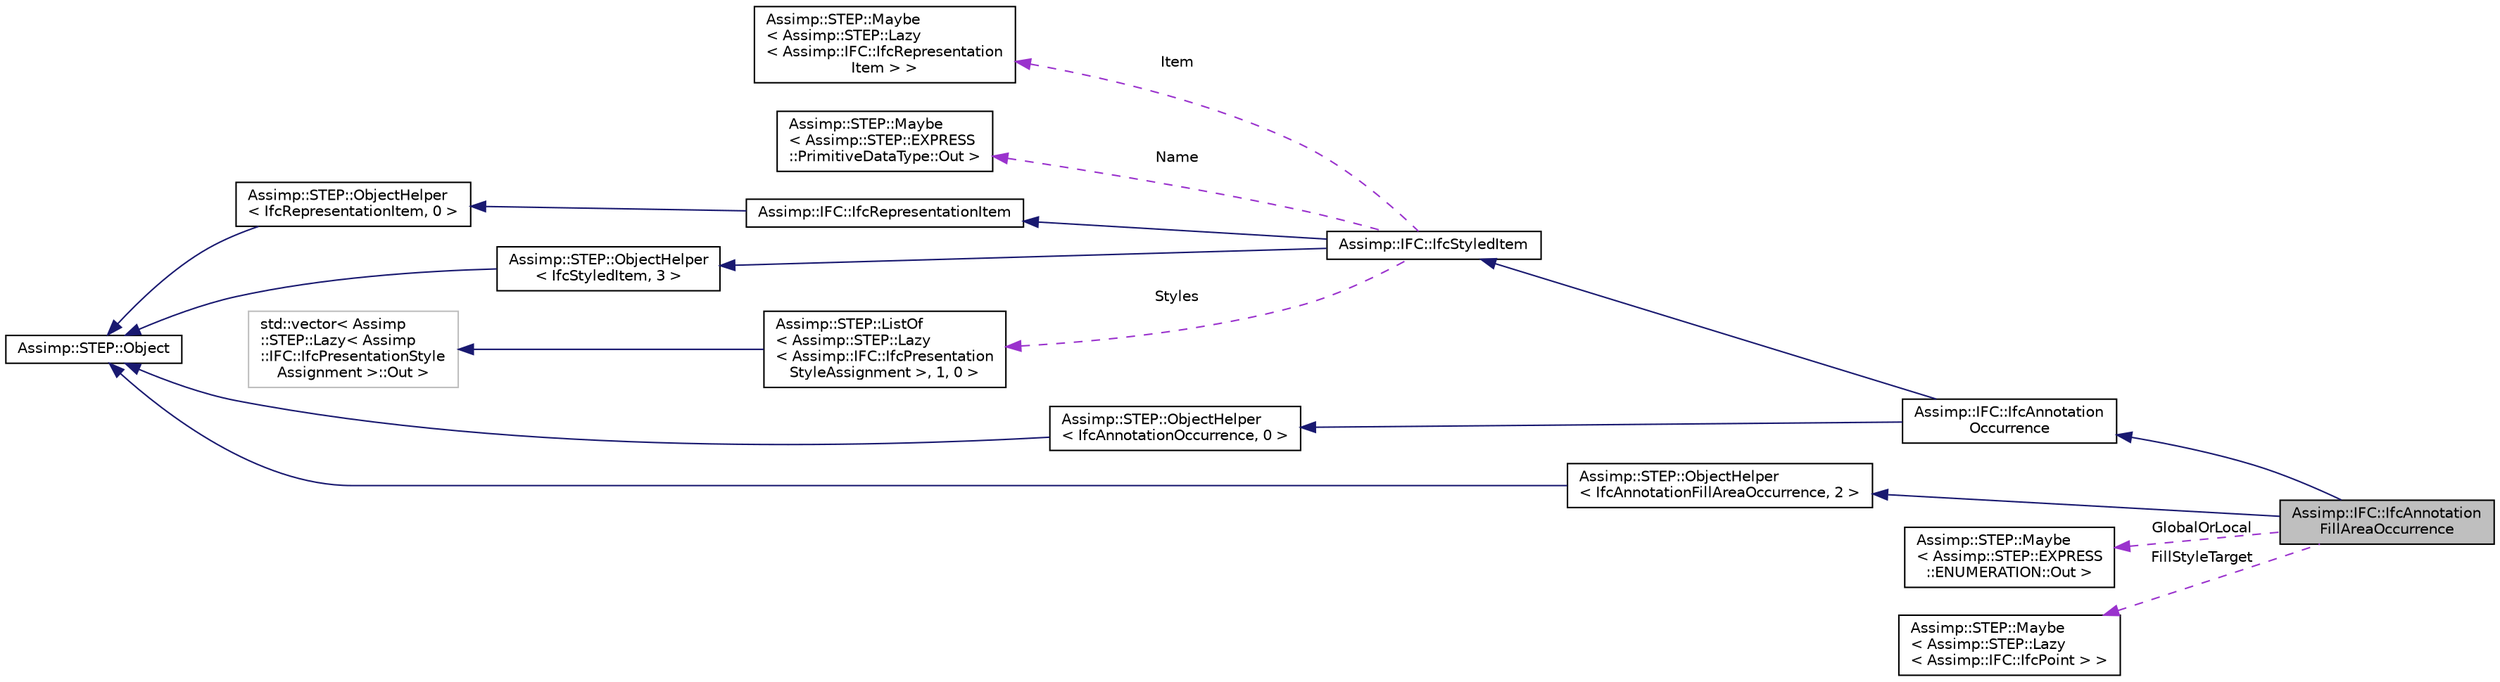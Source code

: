 digraph "Assimp::IFC::IfcAnnotationFillAreaOccurrence"
{
  edge [fontname="Helvetica",fontsize="10",labelfontname="Helvetica",labelfontsize="10"];
  node [fontname="Helvetica",fontsize="10",shape=record];
  rankdir="LR";
  Node1 [label="Assimp::IFC::IfcAnnotation\lFillAreaOccurrence",height=0.2,width=0.4,color="black", fillcolor="grey75", style="filled", fontcolor="black"];
  Node2 -> Node1 [dir="back",color="midnightblue",fontsize="10",style="solid"];
  Node2 [label="Assimp::IFC::IfcAnnotation\lOccurrence",height=0.2,width=0.4,color="black", fillcolor="white", style="filled",URL="$struct_assimp_1_1_i_f_c_1_1_ifc_annotation_occurrence.html"];
  Node3 -> Node2 [dir="back",color="midnightblue",fontsize="10",style="solid"];
  Node3 [label="Assimp::IFC::IfcStyledItem",height=0.2,width=0.4,color="black", fillcolor="white", style="filled",URL="$struct_assimp_1_1_i_f_c_1_1_ifc_styled_item.html"];
  Node4 -> Node3 [dir="back",color="midnightblue",fontsize="10",style="solid"];
  Node4 [label="Assimp::IFC::IfcRepresentationItem",height=0.2,width=0.4,color="black", fillcolor="white", style="filled",URL="$struct_assimp_1_1_i_f_c_1_1_ifc_representation_item.html"];
  Node5 -> Node4 [dir="back",color="midnightblue",fontsize="10",style="solid"];
  Node5 [label="Assimp::STEP::ObjectHelper\l\< IfcRepresentationItem, 0 \>",height=0.2,width=0.4,color="black", fillcolor="white", style="filled",URL="$struct_assimp_1_1_s_t_e_p_1_1_object_helper.html"];
  Node6 -> Node5 [dir="back",color="midnightblue",fontsize="10",style="solid"];
  Node6 [label="Assimp::STEP::Object",height=0.2,width=0.4,color="black", fillcolor="white", style="filled",URL="$class_assimp_1_1_s_t_e_p_1_1_object.html"];
  Node7 -> Node3 [dir="back",color="midnightblue",fontsize="10",style="solid"];
  Node7 [label="Assimp::STEP::ObjectHelper\l\< IfcStyledItem, 3 \>",height=0.2,width=0.4,color="black", fillcolor="white", style="filled",URL="$struct_assimp_1_1_s_t_e_p_1_1_object_helper.html"];
  Node6 -> Node7 [dir="back",color="midnightblue",fontsize="10",style="solid"];
  Node8 -> Node3 [dir="back",color="darkorchid3",fontsize="10",style="dashed",label=" Styles" ];
  Node8 [label="Assimp::STEP::ListOf\l\< Assimp::STEP::Lazy\l\< Assimp::IFC::IfcPresentation\lStyleAssignment \>, 1, 0 \>",height=0.2,width=0.4,color="black", fillcolor="white", style="filled",URL="$struct_assimp_1_1_s_t_e_p_1_1_list_of.html"];
  Node9 -> Node8 [dir="back",color="midnightblue",fontsize="10",style="solid"];
  Node9 [label="std::vector\< Assimp\l::STEP::Lazy\< Assimp\l::IFC::IfcPresentationStyle\lAssignment \>::Out \>",height=0.2,width=0.4,color="grey75", fillcolor="white", style="filled"];
  Node10 -> Node3 [dir="back",color="darkorchid3",fontsize="10",style="dashed",label=" Item" ];
  Node10 [label="Assimp::STEP::Maybe\l\< Assimp::STEP::Lazy\l\< Assimp::IFC::IfcRepresentation\lItem \> \>",height=0.2,width=0.4,color="black", fillcolor="white", style="filled",URL="$struct_assimp_1_1_s_t_e_p_1_1_maybe.html"];
  Node11 -> Node3 [dir="back",color="darkorchid3",fontsize="10",style="dashed",label=" Name" ];
  Node11 [label="Assimp::STEP::Maybe\l\< Assimp::STEP::EXPRESS\l::PrimitiveDataType::Out \>",height=0.2,width=0.4,color="black", fillcolor="white", style="filled",URL="$struct_assimp_1_1_s_t_e_p_1_1_maybe.html"];
  Node12 -> Node2 [dir="back",color="midnightblue",fontsize="10",style="solid"];
  Node12 [label="Assimp::STEP::ObjectHelper\l\< IfcAnnotationOccurrence, 0 \>",height=0.2,width=0.4,color="black", fillcolor="white", style="filled",URL="$struct_assimp_1_1_s_t_e_p_1_1_object_helper.html"];
  Node6 -> Node12 [dir="back",color="midnightblue",fontsize="10",style="solid"];
  Node13 -> Node1 [dir="back",color="midnightblue",fontsize="10",style="solid"];
  Node13 [label="Assimp::STEP::ObjectHelper\l\< IfcAnnotationFillAreaOccurrence, 2 \>",height=0.2,width=0.4,color="black", fillcolor="white", style="filled",URL="$struct_assimp_1_1_s_t_e_p_1_1_object_helper.html"];
  Node6 -> Node13 [dir="back",color="midnightblue",fontsize="10",style="solid"];
  Node14 -> Node1 [dir="back",color="darkorchid3",fontsize="10",style="dashed",label=" GlobalOrLocal" ];
  Node14 [label="Assimp::STEP::Maybe\l\< Assimp::STEP::EXPRESS\l::ENUMERATION::Out \>",height=0.2,width=0.4,color="black", fillcolor="white", style="filled",URL="$struct_assimp_1_1_s_t_e_p_1_1_maybe.html"];
  Node15 -> Node1 [dir="back",color="darkorchid3",fontsize="10",style="dashed",label=" FillStyleTarget" ];
  Node15 [label="Assimp::STEP::Maybe\l\< Assimp::STEP::Lazy\l\< Assimp::IFC::IfcPoint \> \>",height=0.2,width=0.4,color="black", fillcolor="white", style="filled",URL="$struct_assimp_1_1_s_t_e_p_1_1_maybe.html"];
}
